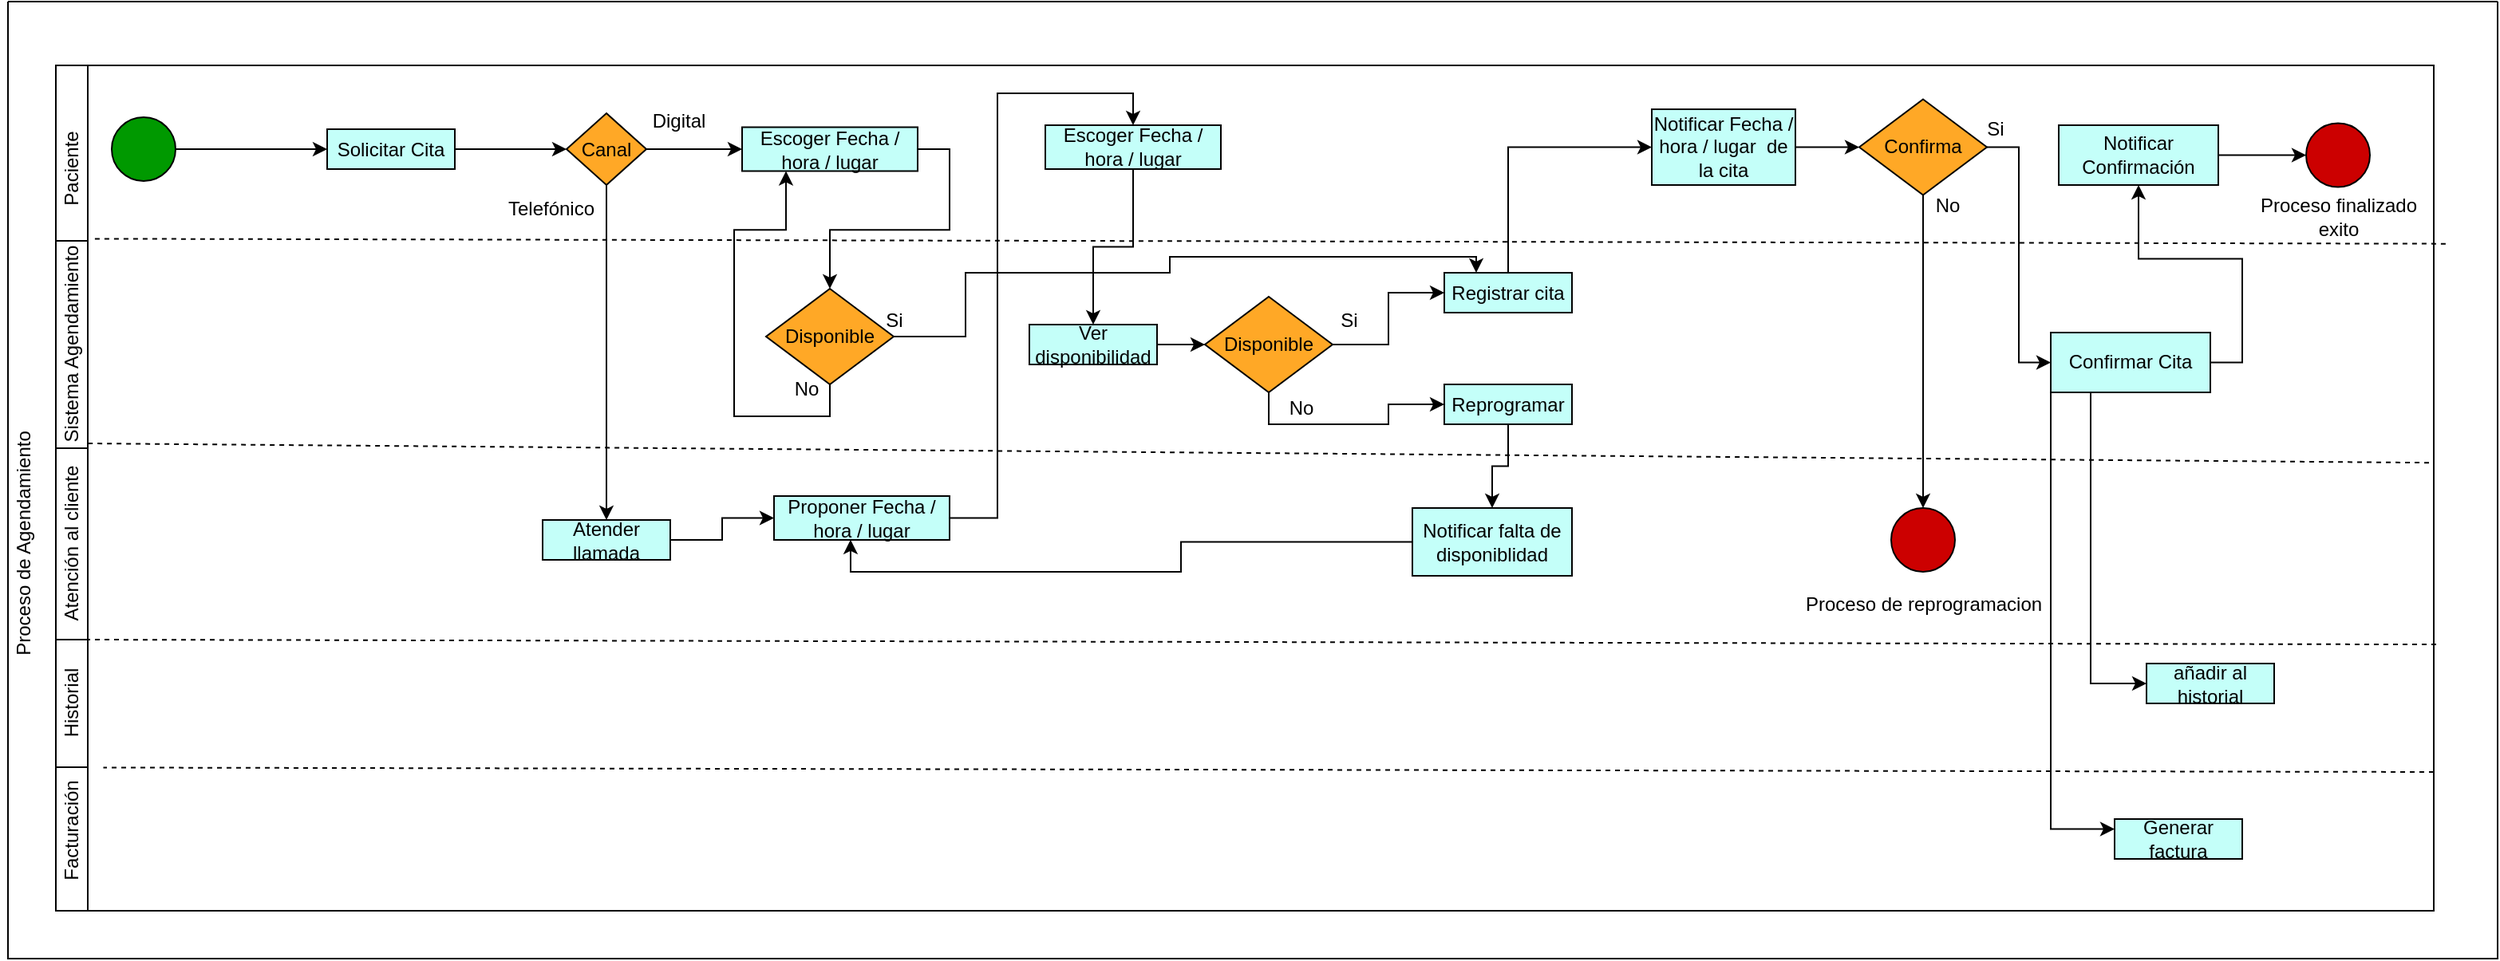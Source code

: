 <mxfile version="28.1.0">
  <diagram name="Page-1" id="2a216829-ef6e-dabb-86c1-c78162f3ba2b">
    <mxGraphModel grid="1" page="1" gridSize="10" guides="1" tooltips="1" connect="1" arrows="1" fold="1" pageScale="1" pageWidth="850" pageHeight="1100" background="none" math="0" shadow="0">
      <root>
        <mxCell id="0" />
        <mxCell id="1" parent="0" />
        <mxCell id="MRjY0xQOLoZcfLJGEZMI-1" value="" style="swimlane;whiteSpace=wrap;html=1;startSize=0;" vertex="1" parent="1">
          <mxGeometry x="850" y="-440" width="1560" height="600" as="geometry">
            <mxRectangle x="400" y="-440" width="160" height="30" as="alternateBounds" />
          </mxGeometry>
        </mxCell>
        <mxCell id="MRjY0xQOLoZcfLJGEZMI-6" value="" style="rounded=0;whiteSpace=wrap;html=1;" vertex="1" parent="MRjY0xQOLoZcfLJGEZMI-1">
          <mxGeometry x="30" y="40" width="1490" height="530" as="geometry" />
        </mxCell>
        <mxCell id="MRjY0xQOLoZcfLJGEZMI-2" value="" style="rounded=0;whiteSpace=wrap;html=1;" vertex="1" parent="MRjY0xQOLoZcfLJGEZMI-1">
          <mxGeometry x="30" y="40" width="20" height="110" as="geometry" />
        </mxCell>
        <mxCell id="MRjY0xQOLoZcfLJGEZMI-3" value="" style="rounded=0;whiteSpace=wrap;html=1;" vertex="1" parent="MRjY0xQOLoZcfLJGEZMI-1">
          <mxGeometry x="30" y="150" width="20" height="130" as="geometry" />
        </mxCell>
        <mxCell id="MRjY0xQOLoZcfLJGEZMI-4" value="" style="rounded=0;whiteSpace=wrap;html=1;" vertex="1" parent="MRjY0xQOLoZcfLJGEZMI-1">
          <mxGeometry x="30" y="280" width="20" height="120" as="geometry" />
        </mxCell>
        <mxCell id="MRjY0xQOLoZcfLJGEZMI-7" value="Paciente" style="text;html=1;align=center;verticalAlign=middle;resizable=0;points=[];autosize=1;strokeColor=none;fillColor=none;rotation=-90;" vertex="1" parent="MRjY0xQOLoZcfLJGEZMI-1">
          <mxGeometry x="5" y="90" width="70" height="30" as="geometry" />
        </mxCell>
        <mxCell id="MRjY0xQOLoZcfLJGEZMI-8" value="Sistema Agendamiento" style="text;html=1;align=center;verticalAlign=middle;resizable=0;points=[];autosize=1;strokeColor=none;fillColor=none;rotation=-90;" vertex="1" parent="MRjY0xQOLoZcfLJGEZMI-1">
          <mxGeometry x="-35" y="200" width="150" height="30" as="geometry" />
        </mxCell>
        <mxCell id="MRjY0xQOLoZcfLJGEZMI-25" style="edgeStyle=orthogonalEdgeStyle;rounded=0;orthogonalLoop=1;jettySize=auto;html=1;exitX=1;exitY=0.5;exitDx=0;exitDy=0;" edge="1" parent="MRjY0xQOLoZcfLJGEZMI-1" source="MRjY0xQOLoZcfLJGEZMI-10" target="MRjY0xQOLoZcfLJGEZMI-11">
          <mxGeometry relative="1" as="geometry" />
        </mxCell>
        <mxCell id="MRjY0xQOLoZcfLJGEZMI-10" value="" style="ellipse;whiteSpace=wrap;html=1;aspect=fixed;fillColor=light-dark(#009900,var(--ge-dark-color, #121212));" vertex="1" parent="MRjY0xQOLoZcfLJGEZMI-1">
          <mxGeometry x="65" y="72.5" width="40" height="40" as="geometry" />
        </mxCell>
        <mxCell id="MRjY0xQOLoZcfLJGEZMI-24" style="edgeStyle=orthogonalEdgeStyle;rounded=0;orthogonalLoop=1;jettySize=auto;html=1;exitX=1;exitY=0.5;exitDx=0;exitDy=0;entryX=0;entryY=0.5;entryDx=0;entryDy=0;" edge="1" parent="MRjY0xQOLoZcfLJGEZMI-1" source="MRjY0xQOLoZcfLJGEZMI-11" target="MRjY0xQOLoZcfLJGEZMI-12">
          <mxGeometry relative="1" as="geometry" />
        </mxCell>
        <mxCell id="MRjY0xQOLoZcfLJGEZMI-11" value="Solicitar Cita" style="rounded=0;whiteSpace=wrap;html=1;fillColor=light-dark(#C4FFF9,var(--ge-dark-color, #121212));" vertex="1" parent="MRjY0xQOLoZcfLJGEZMI-1">
          <mxGeometry x="200" y="80" width="80" height="25" as="geometry" />
        </mxCell>
        <mxCell id="MRjY0xQOLoZcfLJGEZMI-19" style="edgeStyle=orthogonalEdgeStyle;rounded=0;orthogonalLoop=1;jettySize=auto;html=1;exitX=0.5;exitY=1;exitDx=0;exitDy=0;entryX=0.5;entryY=0;entryDx=0;entryDy=0;fillColor=#FF1010;" edge="1" parent="MRjY0xQOLoZcfLJGEZMI-1" source="MRjY0xQOLoZcfLJGEZMI-12" target="MRjY0xQOLoZcfLJGEZMI-15">
          <mxGeometry relative="1" as="geometry" />
        </mxCell>
        <mxCell id="_Jctb87DjZkBqsh5vdE3-4" style="edgeStyle=orthogonalEdgeStyle;rounded=0;orthogonalLoop=1;jettySize=auto;html=1;exitX=1;exitY=0.5;exitDx=0;exitDy=0;fillColor=#10FF00;" edge="1" parent="MRjY0xQOLoZcfLJGEZMI-1" source="MRjY0xQOLoZcfLJGEZMI-12" target="_Jctb87DjZkBqsh5vdE3-3">
          <mxGeometry relative="1" as="geometry" />
        </mxCell>
        <mxCell id="MRjY0xQOLoZcfLJGEZMI-12" value="Canal" style="rhombus;whiteSpace=wrap;html=1;fillColor=light-dark(#FFA826,var(--ge-dark-color, #121212));" vertex="1" parent="MRjY0xQOLoZcfLJGEZMI-1">
          <mxGeometry x="350" y="70" width="50" height="45" as="geometry" />
        </mxCell>
        <mxCell id="MRjY0xQOLoZcfLJGEZMI-13" value="Atención al cliente" style="text;html=1;align=center;verticalAlign=middle;resizable=0;points=[];autosize=1;strokeColor=none;fillColor=none;rotation=-90;" vertex="1" parent="MRjY0xQOLoZcfLJGEZMI-1">
          <mxGeometry x="-20" y="325" width="120" height="30" as="geometry" />
        </mxCell>
        <mxCell id="_Jctb87DjZkBqsh5vdE3-7" style="edgeStyle=orthogonalEdgeStyle;rounded=0;orthogonalLoop=1;jettySize=auto;html=1;exitX=1;exitY=0.5;exitDx=0;exitDy=0;entryX=0;entryY=0.5;entryDx=0;entryDy=0;" edge="1" parent="MRjY0xQOLoZcfLJGEZMI-1" source="MRjY0xQOLoZcfLJGEZMI-15" target="_Jctb87DjZkBqsh5vdE3-6">
          <mxGeometry relative="1" as="geometry" />
        </mxCell>
        <mxCell id="MRjY0xQOLoZcfLJGEZMI-15" value="Atender llamada" style="rounded=0;whiteSpace=wrap;html=1;fillColor=light-dark(#C4FFF9,#000000);" vertex="1" parent="MRjY0xQOLoZcfLJGEZMI-1">
          <mxGeometry x="335" y="325" width="80" height="25" as="geometry" />
        </mxCell>
        <mxCell id="MRjY0xQOLoZcfLJGEZMI-22" value="Digital" style="text;html=1;align=center;verticalAlign=middle;resizable=0;points=[];autosize=1;strokeColor=none;fillColor=none;" vertex="1" parent="MRjY0xQOLoZcfLJGEZMI-1">
          <mxGeometry x="390" y="60" width="60" height="30" as="geometry" />
        </mxCell>
        <mxCell id="MRjY0xQOLoZcfLJGEZMI-23" value="Telefónico" style="text;html=1;align=center;verticalAlign=middle;resizable=0;points=[];autosize=1;strokeColor=none;fillColor=none;" vertex="1" parent="MRjY0xQOLoZcfLJGEZMI-1">
          <mxGeometry x="300" y="115" width="80" height="30" as="geometry" />
        </mxCell>
        <mxCell id="MRjY0xQOLoZcfLJGEZMI-27" value="" style="endArrow=none;dashed=1;html=1;rounded=0;entryX=0.942;entryY=0.928;entryDx=0;entryDy=0;entryPerimeter=0;exitX=1.005;exitY=0.211;exitDx=0;exitDy=0;exitPerimeter=0;" edge="1" parent="MRjY0xQOLoZcfLJGEZMI-1" source="MRjY0xQOLoZcfLJGEZMI-6" target="MRjY0xQOLoZcfLJGEZMI-8">
          <mxGeometry width="50" height="50" relative="1" as="geometry">
            <mxPoint x="140" y="260" as="sourcePoint" />
            <mxPoint x="190" y="210" as="targetPoint" />
          </mxGeometry>
        </mxCell>
        <mxCell id="MRjY0xQOLoZcfLJGEZMI-28" value="" style="endArrow=none;dashed=1;html=1;rounded=0;entryX=0.942;entryY=0.928;entryDx=0;entryDy=0;entryPerimeter=0;exitX=0.998;exitY=0.47;exitDx=0;exitDy=0;exitPerimeter=0;" edge="1" parent="MRjY0xQOLoZcfLJGEZMI-1" source="MRjY0xQOLoZcfLJGEZMI-6">
          <mxGeometry width="50" height="50" relative="1" as="geometry">
            <mxPoint x="901" y="280" as="sourcePoint" />
            <mxPoint x="50" y="277" as="targetPoint" />
          </mxGeometry>
        </mxCell>
        <mxCell id="MRjY0xQOLoZcfLJGEZMI-29" value="" style="endArrow=none;dashed=1;html=1;rounded=0;entryX=0.942;entryY=0.928;entryDx=0;entryDy=0;entryPerimeter=0;exitX=1.001;exitY=0.685;exitDx=0;exitDy=0;exitPerimeter=0;" edge="1" parent="MRjY0xQOLoZcfLJGEZMI-1" source="MRjY0xQOLoZcfLJGEZMI-6">
          <mxGeometry width="50" height="50" relative="1" as="geometry">
            <mxPoint x="890.5" y="403" as="sourcePoint" />
            <mxPoint x="39.5" y="400" as="targetPoint" />
          </mxGeometry>
        </mxCell>
        <mxCell id="MRjY0xQOLoZcfLJGEZMI-35" style="edgeStyle=orthogonalEdgeStyle;rounded=0;orthogonalLoop=1;jettySize=auto;html=1;exitX=1;exitY=0.5;exitDx=0;exitDy=0;entryX=0;entryY=0.5;entryDx=0;entryDy=0;" edge="1" parent="MRjY0xQOLoZcfLJGEZMI-1" source="MRjY0xQOLoZcfLJGEZMI-30" target="MRjY0xQOLoZcfLJGEZMI-34">
          <mxGeometry relative="1" as="geometry" />
        </mxCell>
        <mxCell id="MRjY0xQOLoZcfLJGEZMI-30" value="Ver disponibilidad" style="rounded=0;whiteSpace=wrap;html=1;fillColor=light-dark(#C4FFF9,#000000);" vertex="1" parent="MRjY0xQOLoZcfLJGEZMI-1">
          <mxGeometry x="640" y="202.5" width="80" height="25" as="geometry" />
        </mxCell>
        <mxCell id="MRjY0xQOLoZcfLJGEZMI-38" style="edgeStyle=orthogonalEdgeStyle;rounded=0;orthogonalLoop=1;jettySize=auto;html=1;exitX=1;exitY=0.5;exitDx=0;exitDy=0;" edge="1" parent="MRjY0xQOLoZcfLJGEZMI-1" source="MRjY0xQOLoZcfLJGEZMI-34" target="MRjY0xQOLoZcfLJGEZMI-36">
          <mxGeometry relative="1" as="geometry" />
        </mxCell>
        <mxCell id="MRjY0xQOLoZcfLJGEZMI-39" style="edgeStyle=orthogonalEdgeStyle;rounded=0;orthogonalLoop=1;jettySize=auto;html=1;exitX=0.5;exitY=1;exitDx=0;exitDy=0;entryX=0;entryY=0.5;entryDx=0;entryDy=0;" edge="1" parent="MRjY0xQOLoZcfLJGEZMI-1" source="MRjY0xQOLoZcfLJGEZMI-34" target="MRjY0xQOLoZcfLJGEZMI-37">
          <mxGeometry relative="1" as="geometry" />
        </mxCell>
        <mxCell id="MRjY0xQOLoZcfLJGEZMI-34" value="Disponible" style="rhombus;whiteSpace=wrap;html=1;fillColor=light-dark(#FFA826,var(--ge-dark-color, #121212));" vertex="1" parent="MRjY0xQOLoZcfLJGEZMI-1">
          <mxGeometry x="750" y="185" width="80" height="60" as="geometry" />
        </mxCell>
        <mxCell id="_Jctb87DjZkBqsh5vdE3-10" style="edgeStyle=orthogonalEdgeStyle;rounded=0;orthogonalLoop=1;jettySize=auto;html=1;exitX=0.5;exitY=0;exitDx=0;exitDy=0;entryX=0;entryY=0.5;entryDx=0;entryDy=0;" edge="1" parent="MRjY0xQOLoZcfLJGEZMI-1" source="MRjY0xQOLoZcfLJGEZMI-36" target="MRjY0xQOLoZcfLJGEZMI-43">
          <mxGeometry relative="1" as="geometry" />
        </mxCell>
        <mxCell id="MRjY0xQOLoZcfLJGEZMI-36" value="Registrar cita" style="rounded=0;whiteSpace=wrap;html=1;fillColor=light-dark(#C4FFF9,#000000);" vertex="1" parent="MRjY0xQOLoZcfLJGEZMI-1">
          <mxGeometry x="900" y="170" width="80" height="25" as="geometry" />
        </mxCell>
        <mxCell id="_Jctb87DjZkBqsh5vdE3-36" style="edgeStyle=orthogonalEdgeStyle;rounded=0;orthogonalLoop=1;jettySize=auto;html=1;exitX=0.5;exitY=1;exitDx=0;exitDy=0;entryX=0.5;entryY=0;entryDx=0;entryDy=0;" edge="1" parent="MRjY0xQOLoZcfLJGEZMI-1" source="MRjY0xQOLoZcfLJGEZMI-37" target="_Jctb87DjZkBqsh5vdE3-35">
          <mxGeometry relative="1" as="geometry" />
        </mxCell>
        <mxCell id="MRjY0xQOLoZcfLJGEZMI-37" value="Reprogramar" style="rounded=0;whiteSpace=wrap;html=1;fillColor=light-dark(#C4FFF9,#000000);" vertex="1" parent="MRjY0xQOLoZcfLJGEZMI-1">
          <mxGeometry x="900" y="240" width="80" height="25" as="geometry" />
        </mxCell>
        <mxCell id="MRjY0xQOLoZcfLJGEZMI-40" value="Si" style="text;html=1;align=center;verticalAlign=middle;resizable=0;points=[];autosize=1;strokeColor=none;fillColor=none;" vertex="1" parent="MRjY0xQOLoZcfLJGEZMI-1">
          <mxGeometry x="825" y="185" width="30" height="30" as="geometry" />
        </mxCell>
        <mxCell id="MRjY0xQOLoZcfLJGEZMI-41" value="No" style="text;html=1;align=center;verticalAlign=middle;resizable=0;points=[];autosize=1;strokeColor=none;fillColor=none;" vertex="1" parent="MRjY0xQOLoZcfLJGEZMI-1">
          <mxGeometry x="790" y="240" width="40" height="30" as="geometry" />
        </mxCell>
        <mxCell id="_Jctb87DjZkBqsh5vdE3-12" style="edgeStyle=orthogonalEdgeStyle;rounded=0;orthogonalLoop=1;jettySize=auto;html=1;exitX=1;exitY=0.5;exitDx=0;exitDy=0;entryX=0;entryY=0.5;entryDx=0;entryDy=0;" edge="1" parent="MRjY0xQOLoZcfLJGEZMI-1" source="MRjY0xQOLoZcfLJGEZMI-43" target="_Jctb87DjZkBqsh5vdE3-11">
          <mxGeometry relative="1" as="geometry" />
        </mxCell>
        <mxCell id="MRjY0xQOLoZcfLJGEZMI-43" value="Notificar Fecha / hora / lugar&amp;nbsp; de la cita" style="rounded=0;whiteSpace=wrap;html=1;fillColor=light-dark(#C4FFF9,#000000);" vertex="1" parent="MRjY0xQOLoZcfLJGEZMI-1">
          <mxGeometry x="1030" y="67.5" width="90" height="47.5" as="geometry" />
        </mxCell>
        <mxCell id="MRjY0xQOLoZcfLJGEZMI-47" value="" style="ellipse;whiteSpace=wrap;html=1;aspect=fixed;fillColor=light-dark(#CC0000,var(--ge-dark-color, #121212));" vertex="1" parent="MRjY0xQOLoZcfLJGEZMI-1">
          <mxGeometry x="1440" y="76.25" width="40" height="40" as="geometry" />
        </mxCell>
        <mxCell id="MRjY0xQOLoZcfLJGEZMI-52" value="" style="rounded=0;whiteSpace=wrap;html=1;" vertex="1" parent="MRjY0xQOLoZcfLJGEZMI-1">
          <mxGeometry x="30" y="400" width="20" height="80" as="geometry" />
        </mxCell>
        <mxCell id="MRjY0xQOLoZcfLJGEZMI-50" value="Historial" style="text;html=1;align=center;verticalAlign=middle;resizable=0;points=[];autosize=1;strokeColor=none;fillColor=none;rotation=-90;" vertex="1" parent="MRjY0xQOLoZcfLJGEZMI-1">
          <mxGeometry x="5" y="425" width="70" height="30" as="geometry" />
        </mxCell>
        <mxCell id="MRjY0xQOLoZcfLJGEZMI-53" value="" style="rounded=0;whiteSpace=wrap;html=1;" vertex="1" parent="MRjY0xQOLoZcfLJGEZMI-1">
          <mxGeometry x="30" y="480" width="20" height="90" as="geometry" />
        </mxCell>
        <mxCell id="MRjY0xQOLoZcfLJGEZMI-54" value="Facturación" style="text;html=1;align=center;verticalAlign=middle;resizable=0;points=[];autosize=1;strokeColor=none;fillColor=none;rotation=-90;" vertex="1" parent="MRjY0xQOLoZcfLJGEZMI-1">
          <mxGeometry x="-5" y="505" width="90" height="30" as="geometry" />
        </mxCell>
        <mxCell id="MRjY0xQOLoZcfLJGEZMI-55" value="añadir al historial" style="rounded=0;whiteSpace=wrap;html=1;fillColor=light-dark(#C4FFF9,#000000);" vertex="1" parent="MRjY0xQOLoZcfLJGEZMI-1">
          <mxGeometry x="1340" y="415" width="80" height="25" as="geometry" />
        </mxCell>
        <mxCell id="MRjY0xQOLoZcfLJGEZMI-56" value="Generar factura" style="rounded=0;whiteSpace=wrap;html=1;fillColor=light-dark(#C4FFF9,#000000);" vertex="1" parent="MRjY0xQOLoZcfLJGEZMI-1">
          <mxGeometry x="1320" y="512.5" width="80" height="25" as="geometry" />
        </mxCell>
        <mxCell id="MRjY0xQOLoZcfLJGEZMI-59" value="Proceso de Agendamiento" style="text;html=1;align=center;verticalAlign=middle;resizable=0;points=[];autosize=1;strokeColor=none;fillColor=none;rotation=-90;" vertex="1" parent="MRjY0xQOLoZcfLJGEZMI-1">
          <mxGeometry x="-70" y="325" width="160" height="30" as="geometry" />
        </mxCell>
        <mxCell id="_Jctb87DjZkBqsh5vdE3-32" style="edgeStyle=orthogonalEdgeStyle;rounded=0;orthogonalLoop=1;jettySize=auto;html=1;exitX=1;exitY=0.5;exitDx=0;exitDy=0;entryX=0.5;entryY=0;entryDx=0;entryDy=0;" edge="1" parent="MRjY0xQOLoZcfLJGEZMI-1" source="_Jctb87DjZkBqsh5vdE3-3" target="_Jctb87DjZkBqsh5vdE3-29">
          <mxGeometry relative="1" as="geometry" />
        </mxCell>
        <mxCell id="_Jctb87DjZkBqsh5vdE3-3" value="Escoger Fecha / hora / lugar" style="rounded=0;whiteSpace=wrap;html=1;fillColor=light-dark(#C4FFF9,var(--ge-dark-color, #121212));" vertex="1" parent="MRjY0xQOLoZcfLJGEZMI-1">
          <mxGeometry x="460" y="78.75" width="110" height="27.5" as="geometry" />
        </mxCell>
        <mxCell id="_Jctb87DjZkBqsh5vdE3-38" style="edgeStyle=orthogonalEdgeStyle;rounded=0;orthogonalLoop=1;jettySize=auto;html=1;exitX=1;exitY=0.5;exitDx=0;exitDy=0;entryX=0.5;entryY=0;entryDx=0;entryDy=0;" edge="1" parent="MRjY0xQOLoZcfLJGEZMI-1" source="_Jctb87DjZkBqsh5vdE3-6" target="_Jctb87DjZkBqsh5vdE3-37">
          <mxGeometry relative="1" as="geometry" />
        </mxCell>
        <mxCell id="_Jctb87DjZkBqsh5vdE3-6" value="Proponer Fecha / hora / lugar" style="rounded=0;whiteSpace=wrap;html=1;fillColor=light-dark(#C4FFF9,var(--ge-dark-color, #121212));" vertex="1" parent="MRjY0xQOLoZcfLJGEZMI-1">
          <mxGeometry x="480" y="310" width="110" height="27.5" as="geometry" />
        </mxCell>
        <mxCell id="_Jctb87DjZkBqsh5vdE3-15" style="edgeStyle=orthogonalEdgeStyle;rounded=0;orthogonalLoop=1;jettySize=auto;html=1;exitX=1;exitY=0.5;exitDx=0;exitDy=0;entryX=0;entryY=0.5;entryDx=0;entryDy=0;" edge="1" parent="MRjY0xQOLoZcfLJGEZMI-1" source="_Jctb87DjZkBqsh5vdE3-11" target="_Jctb87DjZkBqsh5vdE3-14">
          <mxGeometry relative="1" as="geometry" />
        </mxCell>
        <mxCell id="_Jctb87DjZkBqsh5vdE3-25" style="edgeStyle=orthogonalEdgeStyle;rounded=0;orthogonalLoop=1;jettySize=auto;html=1;exitX=0.5;exitY=1;exitDx=0;exitDy=0;entryX=0.5;entryY=0;entryDx=0;entryDy=0;" edge="1" parent="MRjY0xQOLoZcfLJGEZMI-1" source="_Jctb87DjZkBqsh5vdE3-11" target="_Jctb87DjZkBqsh5vdE3-24">
          <mxGeometry relative="1" as="geometry" />
        </mxCell>
        <mxCell id="_Jctb87DjZkBqsh5vdE3-11" value="Confirma" style="rhombus;whiteSpace=wrap;html=1;fillColor=light-dark(#FFA826,var(--ge-dark-color, #121212));" vertex="1" parent="MRjY0xQOLoZcfLJGEZMI-1">
          <mxGeometry x="1160" y="61.25" width="80" height="60" as="geometry" />
        </mxCell>
        <mxCell id="_Jctb87DjZkBqsh5vdE3-20" style="edgeStyle=orthogonalEdgeStyle;rounded=0;orthogonalLoop=1;jettySize=auto;html=1;exitX=1;exitY=0.5;exitDx=0;exitDy=0;entryX=0;entryY=0.5;entryDx=0;entryDy=0;" edge="1" parent="MRjY0xQOLoZcfLJGEZMI-1" source="_Jctb87DjZkBqsh5vdE3-13" target="MRjY0xQOLoZcfLJGEZMI-47">
          <mxGeometry relative="1" as="geometry" />
        </mxCell>
        <mxCell id="_Jctb87DjZkBqsh5vdE3-13" value="Notificar Confirmación" style="rounded=0;whiteSpace=wrap;html=1;fillColor=light-dark(#C4FFF9,#000000);" vertex="1" parent="MRjY0xQOLoZcfLJGEZMI-1">
          <mxGeometry x="1285" y="77.5" width="100" height="37.5" as="geometry" />
        </mxCell>
        <mxCell id="_Jctb87DjZkBqsh5vdE3-19" style="edgeStyle=orthogonalEdgeStyle;rounded=0;orthogonalLoop=1;jettySize=auto;html=1;exitX=1;exitY=0.5;exitDx=0;exitDy=0;entryX=0.5;entryY=1;entryDx=0;entryDy=0;" edge="1" parent="MRjY0xQOLoZcfLJGEZMI-1" source="_Jctb87DjZkBqsh5vdE3-14" target="_Jctb87DjZkBqsh5vdE3-13">
          <mxGeometry relative="1" as="geometry" />
        </mxCell>
        <mxCell id="_Jctb87DjZkBqsh5vdE3-42" style="edgeStyle=orthogonalEdgeStyle;rounded=0;orthogonalLoop=1;jettySize=auto;html=1;exitX=0.25;exitY=1;exitDx=0;exitDy=0;entryX=0;entryY=0.5;entryDx=0;entryDy=0;" edge="1" parent="MRjY0xQOLoZcfLJGEZMI-1" source="_Jctb87DjZkBqsh5vdE3-14" target="MRjY0xQOLoZcfLJGEZMI-55">
          <mxGeometry relative="1" as="geometry" />
        </mxCell>
        <mxCell id="_Jctb87DjZkBqsh5vdE3-43" style="edgeStyle=orthogonalEdgeStyle;rounded=0;orthogonalLoop=1;jettySize=auto;html=1;exitX=0;exitY=1;exitDx=0;exitDy=0;entryX=0;entryY=0.25;entryDx=0;entryDy=0;" edge="1" parent="MRjY0xQOLoZcfLJGEZMI-1" source="_Jctb87DjZkBqsh5vdE3-14" target="MRjY0xQOLoZcfLJGEZMI-56">
          <mxGeometry relative="1" as="geometry" />
        </mxCell>
        <mxCell id="_Jctb87DjZkBqsh5vdE3-14" value="Confirmar Cita" style="rounded=0;whiteSpace=wrap;html=1;fillColor=light-dark(#C4FFF9,#000000);" vertex="1" parent="MRjY0xQOLoZcfLJGEZMI-1">
          <mxGeometry x="1280" y="207.5" width="100" height="37.5" as="geometry" />
        </mxCell>
        <mxCell id="_Jctb87DjZkBqsh5vdE3-16" value="Si" style="text;html=1;align=center;verticalAlign=middle;resizable=0;points=[];autosize=1;strokeColor=none;fillColor=none;" vertex="1" parent="MRjY0xQOLoZcfLJGEZMI-1">
          <mxGeometry x="1230" y="65" width="30" height="30" as="geometry" />
        </mxCell>
        <mxCell id="_Jctb87DjZkBqsh5vdE3-24" value="" style="ellipse;whiteSpace=wrap;html=1;aspect=fixed;fillColor=light-dark(#CC0000,var(--ge-dark-color, #121212));" vertex="1" parent="MRjY0xQOLoZcfLJGEZMI-1">
          <mxGeometry x="1180" y="317.5" width="40" height="40" as="geometry" />
        </mxCell>
        <mxCell id="_Jctb87DjZkBqsh5vdE3-26" value="No" style="text;html=1;align=center;verticalAlign=middle;resizable=0;points=[];autosize=1;strokeColor=none;fillColor=none;" vertex="1" parent="MRjY0xQOLoZcfLJGEZMI-1">
          <mxGeometry x="1195" y="112.5" width="40" height="30" as="geometry" />
        </mxCell>
        <mxCell id="_Jctb87DjZkBqsh5vdE3-27" value="Proceso finalizado&lt;div&gt;exito&lt;/div&gt;" style="text;html=1;align=center;verticalAlign=middle;resizable=0;points=[];autosize=1;strokeColor=none;fillColor=none;" vertex="1" parent="MRjY0xQOLoZcfLJGEZMI-1">
          <mxGeometry x="1400" y="115" width="120" height="40" as="geometry" />
        </mxCell>
        <mxCell id="_Jctb87DjZkBqsh5vdE3-28" value="Proceso de reprogramacion" style="text;html=1;align=center;verticalAlign=middle;resizable=0;points=[];autosize=1;strokeColor=none;fillColor=none;" vertex="1" parent="MRjY0xQOLoZcfLJGEZMI-1">
          <mxGeometry x="1115" y="362.5" width="170" height="30" as="geometry" />
        </mxCell>
        <mxCell id="_Jctb87DjZkBqsh5vdE3-33" style="edgeStyle=orthogonalEdgeStyle;rounded=0;orthogonalLoop=1;jettySize=auto;html=1;exitX=1;exitY=0.5;exitDx=0;exitDy=0;entryX=0.25;entryY=0;entryDx=0;entryDy=0;" edge="1" parent="MRjY0xQOLoZcfLJGEZMI-1" source="_Jctb87DjZkBqsh5vdE3-29" target="MRjY0xQOLoZcfLJGEZMI-36">
          <mxGeometry relative="1" as="geometry">
            <Array as="points">
              <mxPoint x="600" y="210" />
              <mxPoint x="600" y="170" />
              <mxPoint x="728" y="170" />
              <mxPoint x="728" y="160" />
              <mxPoint x="920" y="160" />
            </Array>
          </mxGeometry>
        </mxCell>
        <mxCell id="_Jctb87DjZkBqsh5vdE3-34" style="edgeStyle=orthogonalEdgeStyle;rounded=0;orthogonalLoop=1;jettySize=auto;html=1;exitX=0.5;exitY=1;exitDx=0;exitDy=0;entryX=0.25;entryY=1;entryDx=0;entryDy=0;" edge="1" parent="MRjY0xQOLoZcfLJGEZMI-1" source="_Jctb87DjZkBqsh5vdE3-29" target="_Jctb87DjZkBqsh5vdE3-3">
          <mxGeometry relative="1" as="geometry" />
        </mxCell>
        <mxCell id="_Jctb87DjZkBqsh5vdE3-29" value="Disponible" style="rhombus;whiteSpace=wrap;html=1;fillColor=light-dark(#FFA826,var(--ge-dark-color, #121212));" vertex="1" parent="MRjY0xQOLoZcfLJGEZMI-1">
          <mxGeometry x="475" y="180" width="80" height="60" as="geometry" />
        </mxCell>
        <mxCell id="_Jctb87DjZkBqsh5vdE3-30" value="Si" style="text;html=1;align=center;verticalAlign=middle;resizable=0;points=[];autosize=1;strokeColor=none;fillColor=none;" vertex="1" parent="MRjY0xQOLoZcfLJGEZMI-1">
          <mxGeometry x="540" y="185" width="30" height="30" as="geometry" />
        </mxCell>
        <mxCell id="_Jctb87DjZkBqsh5vdE3-31" value="No" style="text;html=1;align=center;verticalAlign=middle;resizable=0;points=[];autosize=1;strokeColor=none;fillColor=none;" vertex="1" parent="MRjY0xQOLoZcfLJGEZMI-1">
          <mxGeometry x="480" y="227.5" width="40" height="30" as="geometry" />
        </mxCell>
        <mxCell id="_Jctb87DjZkBqsh5vdE3-35" value="Notificar falta de disponiblidad" style="rounded=0;whiteSpace=wrap;html=1;fillColor=light-dark(#C4FFF9,#000000);" vertex="1" parent="MRjY0xQOLoZcfLJGEZMI-1">
          <mxGeometry x="880" y="317.5" width="100" height="42.5" as="geometry" />
        </mxCell>
        <mxCell id="_Jctb87DjZkBqsh5vdE3-39" style="edgeStyle=orthogonalEdgeStyle;rounded=0;orthogonalLoop=1;jettySize=auto;html=1;exitX=0.5;exitY=1;exitDx=0;exitDy=0;entryX=0.5;entryY=0;entryDx=0;entryDy=0;" edge="1" parent="MRjY0xQOLoZcfLJGEZMI-1" source="_Jctb87DjZkBqsh5vdE3-37" target="MRjY0xQOLoZcfLJGEZMI-30">
          <mxGeometry relative="1" as="geometry" />
        </mxCell>
        <mxCell id="_Jctb87DjZkBqsh5vdE3-37" value="Escoger Fecha / hora / lugar" style="rounded=0;whiteSpace=wrap;html=1;fillColor=light-dark(#C4FFF9,var(--ge-dark-color, #121212));" vertex="1" parent="MRjY0xQOLoZcfLJGEZMI-1">
          <mxGeometry x="650" y="77.5" width="110" height="27.5" as="geometry" />
        </mxCell>
        <mxCell id="_Jctb87DjZkBqsh5vdE3-40" style="edgeStyle=orthogonalEdgeStyle;rounded=0;orthogonalLoop=1;jettySize=auto;html=1;exitX=0;exitY=0.5;exitDx=0;exitDy=0;entryX=0.436;entryY=0.996;entryDx=0;entryDy=0;entryPerimeter=0;" edge="1" parent="MRjY0xQOLoZcfLJGEZMI-1" source="_Jctb87DjZkBqsh5vdE3-35" target="_Jctb87DjZkBqsh5vdE3-6">
          <mxGeometry relative="1" as="geometry" />
        </mxCell>
        <mxCell id="_Jctb87DjZkBqsh5vdE3-41" value="" style="endArrow=none;dashed=1;html=1;rounded=0;entryX=0.942;entryY=1.158;entryDx=0;entryDy=0;entryPerimeter=0;" edge="1" parent="MRjY0xQOLoZcfLJGEZMI-1" target="MRjY0xQOLoZcfLJGEZMI-54">
          <mxGeometry width="50" height="50" relative="1" as="geometry">
            <mxPoint x="1520" y="483" as="sourcePoint" />
            <mxPoint x="105" y="480" as="targetPoint" />
          </mxGeometry>
        </mxCell>
      </root>
    </mxGraphModel>
  </diagram>
</mxfile>
